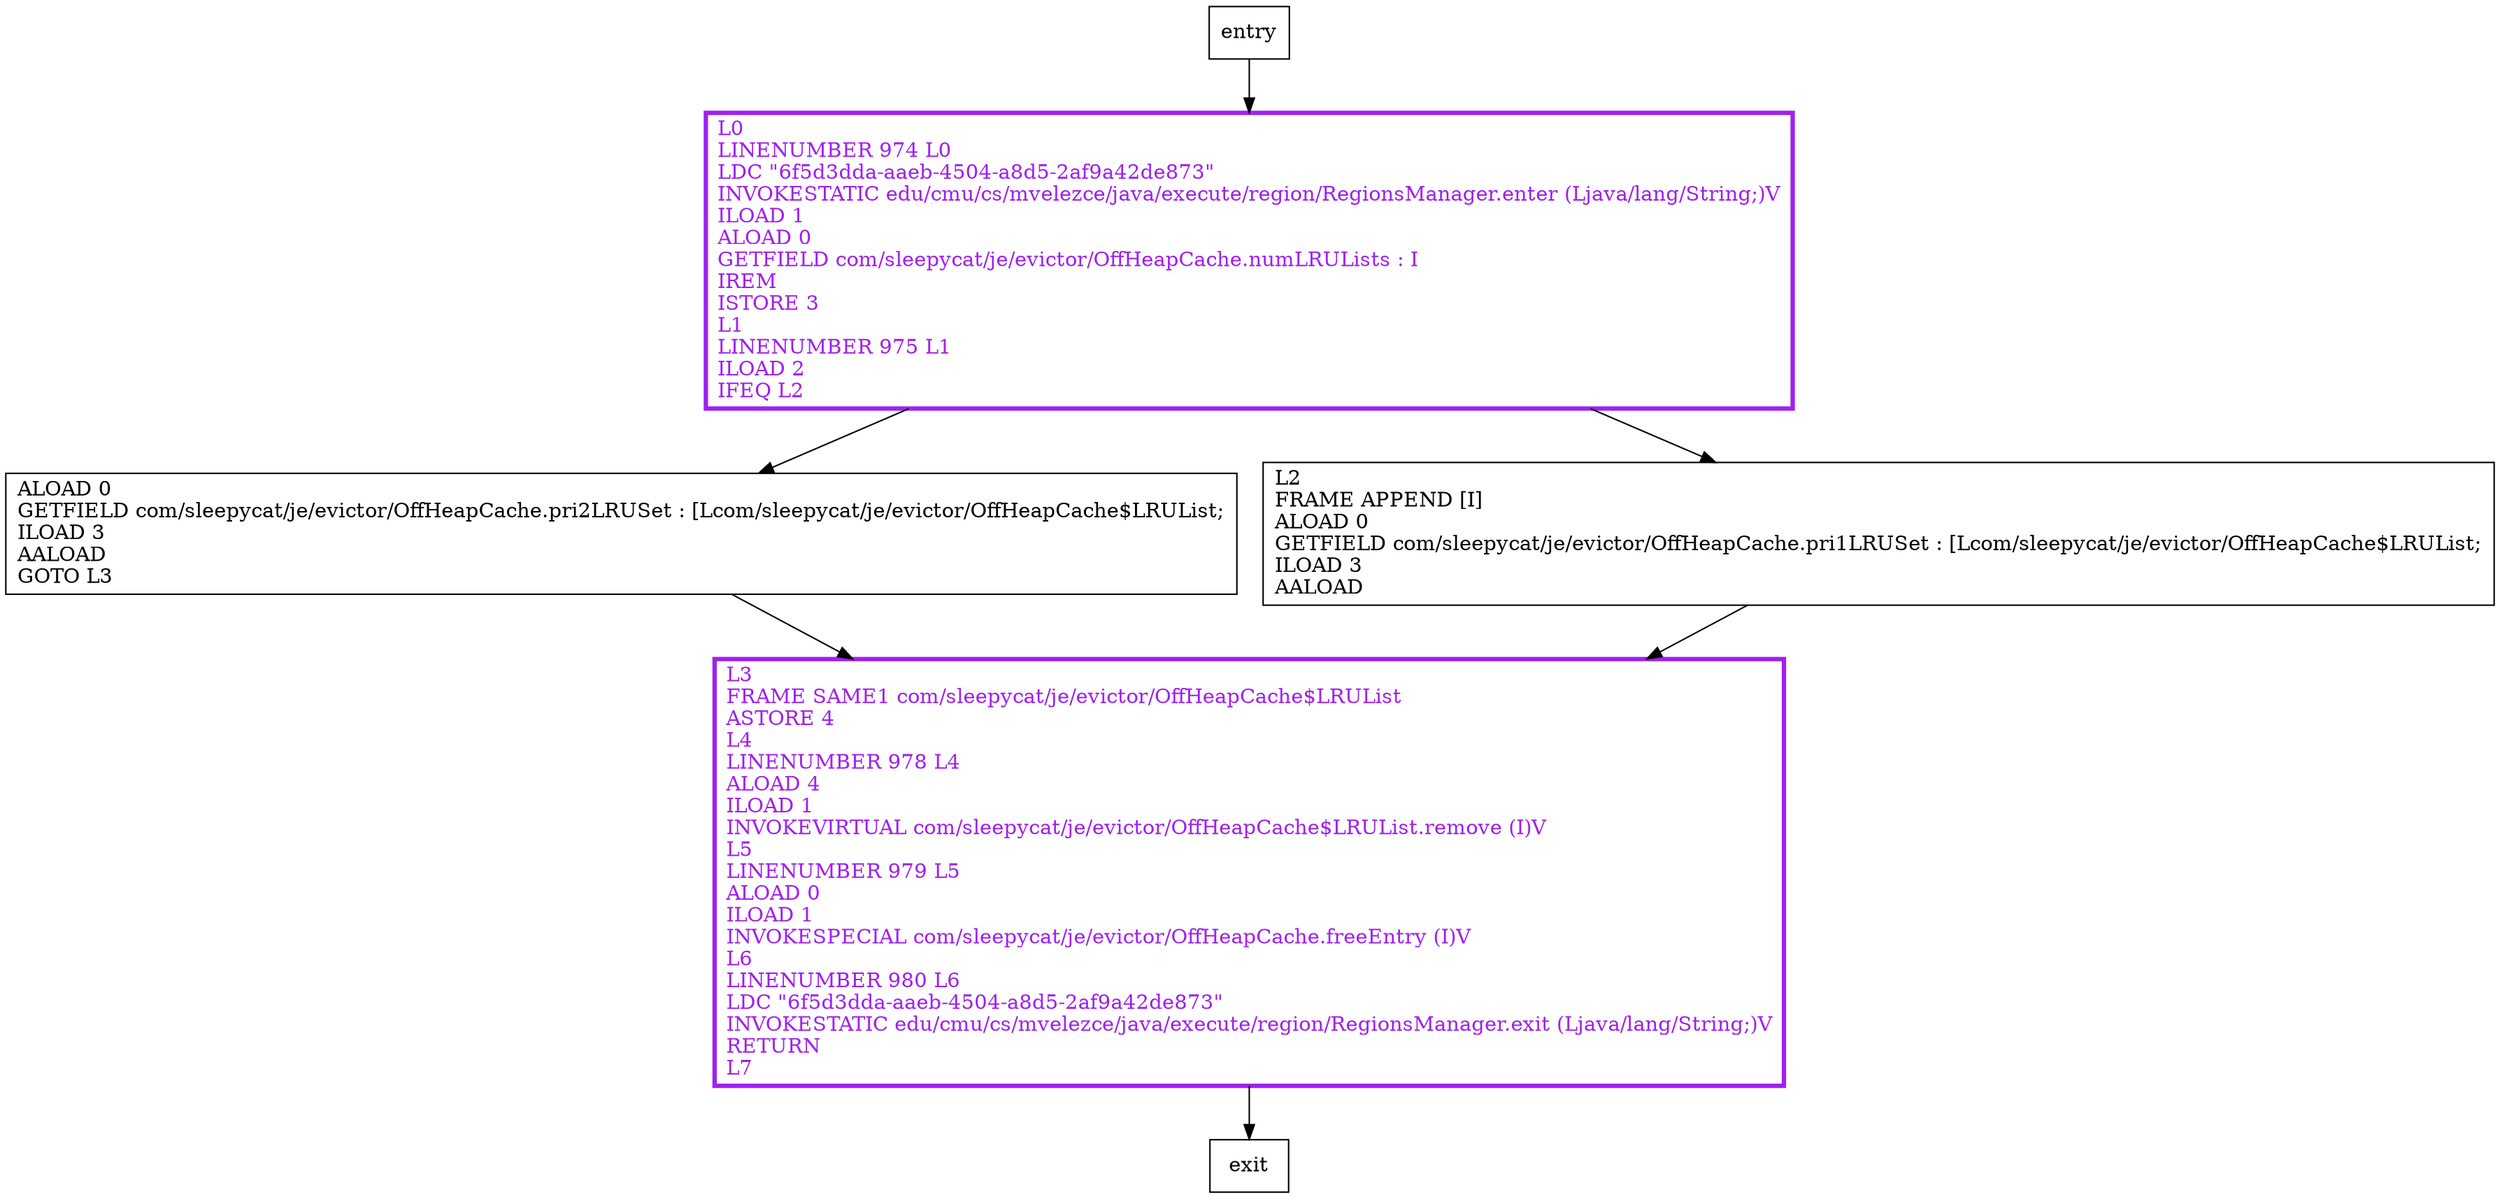 digraph remove {
node [shape=record];
1004385398 [label="L0\lLINENUMBER 974 L0\lLDC \"6f5d3dda-aaeb-4504-a8d5-2af9a42de873\"\lINVOKESTATIC edu/cmu/cs/mvelezce/java/execute/region/RegionsManager.enter (Ljava/lang/String;)V\lILOAD 1\lALOAD 0\lGETFIELD com/sleepycat/je/evictor/OffHeapCache.numLRULists : I\lIREM\lISTORE 3\lL1\lLINENUMBER 975 L1\lILOAD 2\lIFEQ L2\l"];
559786395 [label="ALOAD 0\lGETFIELD com/sleepycat/je/evictor/OffHeapCache.pri2LRUSet : [Lcom/sleepycat/je/evictor/OffHeapCache$LRUList;\lILOAD 3\lAALOAD\lGOTO L3\l"];
897497514 [label="L3\lFRAME SAME1 com/sleepycat/je/evictor/OffHeapCache$LRUList\lASTORE 4\lL4\lLINENUMBER 978 L4\lALOAD 4\lILOAD 1\lINVOKEVIRTUAL com/sleepycat/je/evictor/OffHeapCache$LRUList.remove (I)V\lL5\lLINENUMBER 979 L5\lALOAD 0\lILOAD 1\lINVOKESPECIAL com/sleepycat/je/evictor/OffHeapCache.freeEntry (I)V\lL6\lLINENUMBER 980 L6\lLDC \"6f5d3dda-aaeb-4504-a8d5-2af9a42de873\"\lINVOKESTATIC edu/cmu/cs/mvelezce/java/execute/region/RegionsManager.exit (Ljava/lang/String;)V\lRETURN\lL7\l"];
1891838667 [label="L2\lFRAME APPEND [I]\lALOAD 0\lGETFIELD com/sleepycat/je/evictor/OffHeapCache.pri1LRUSet : [Lcom/sleepycat/je/evictor/OffHeapCache$LRUList;\lILOAD 3\lAALOAD\l"];
entry;
exit;
1004385398 -> 559786395
1004385398 -> 1891838667
entry -> 1004385398
559786395 -> 897497514
897497514 -> exit
1891838667 -> 897497514
1004385398[fontcolor="purple", penwidth=3, color="purple"];
897497514[fontcolor="purple", penwidth=3, color="purple"];
}
